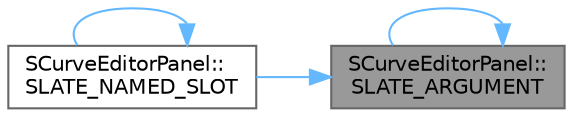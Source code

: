 digraph "SCurveEditorPanel::SLATE_ARGUMENT"
{
 // INTERACTIVE_SVG=YES
 // LATEX_PDF_SIZE
  bgcolor="transparent";
  edge [fontname=Helvetica,fontsize=10,labelfontname=Helvetica,labelfontsize=10];
  node [fontname=Helvetica,fontsize=10,shape=box,height=0.2,width=0.4];
  rankdir="RL";
  Node1 [id="Node000001",label="SCurveEditorPanel::\lSLATE_ARGUMENT",height=0.2,width=0.4,color="gray40", fillcolor="grey60", style="filled", fontcolor="black",tooltip="Optional Time Slider Controller which allows us to synchronize with an externally controlled Time Sli..."];
  Node1 -> Node1 [id="edge1_Node000001_Node000001",dir="back",color="steelblue1",style="solid",tooltip=" "];
  Node1 -> Node2 [id="edge2_Node000001_Node000002",dir="back",color="steelblue1",style="solid",tooltip=" "];
  Node2 [id="Node000002",label="SCurveEditorPanel::\lSLATE_NAMED_SLOT",height=0.2,width=0.4,color="grey40", fillcolor="white", style="filled",URL="$d5/d9c/classSCurveEditorPanel.html#a2fd0b7c0fd083ca59799b6e22182f520",tooltip="Widget slot for the tree content."];
  Node2 -> Node2 [id="edge3_Node000002_Node000002",dir="back",color="steelblue1",style="solid",tooltip=" "];
}
